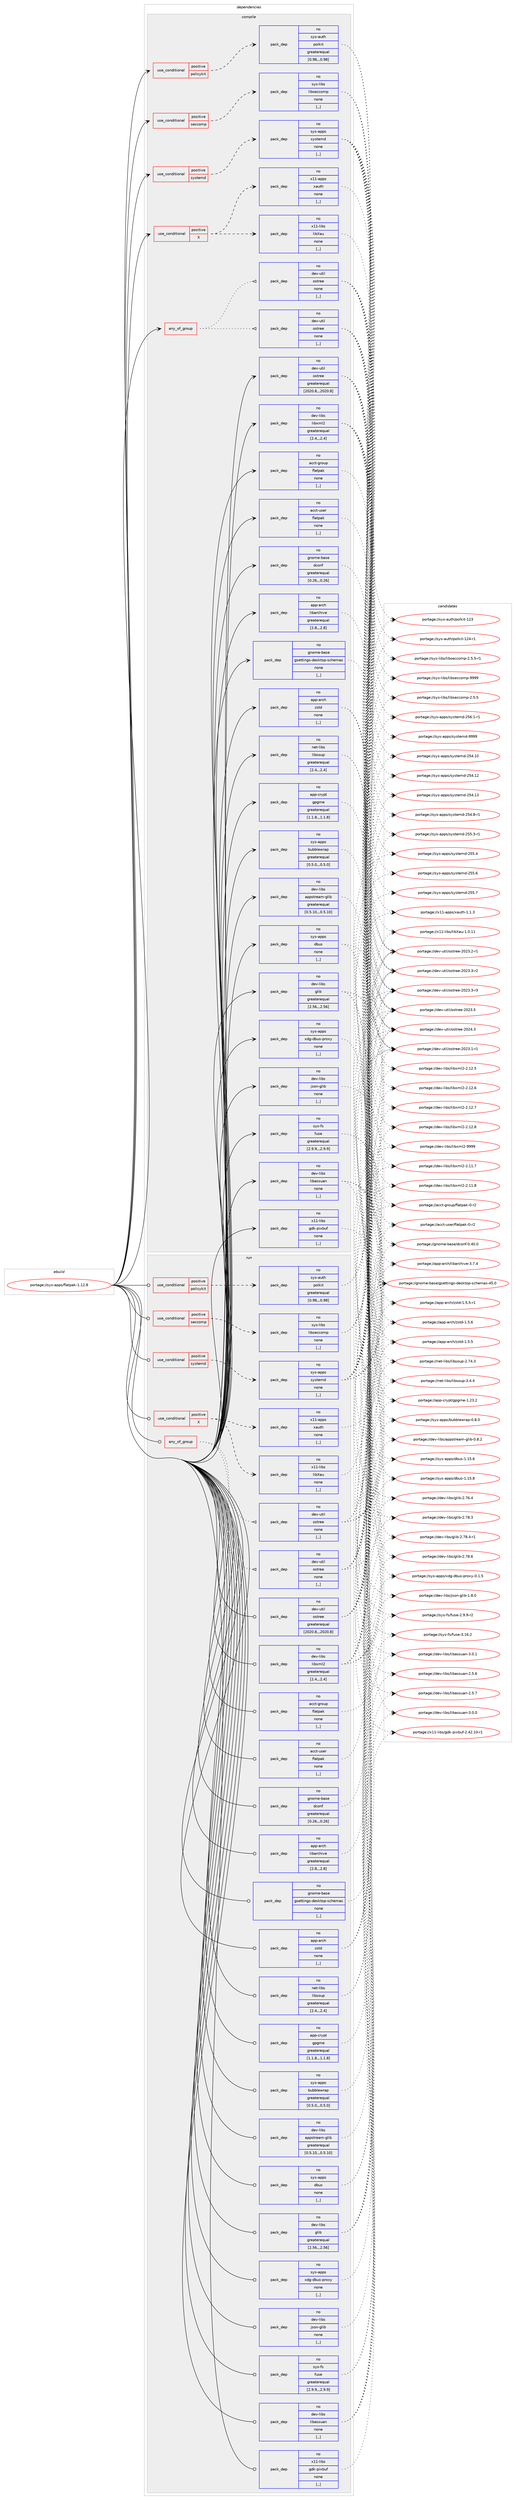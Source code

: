 digraph prolog {

# *************
# Graph options
# *************

newrank=true;
concentrate=true;
compound=true;
graph [rankdir=LR,fontname=Helvetica,fontsize=10,ranksep=1.5];#, ranksep=2.5, nodesep=0.2];
edge  [arrowhead=vee];
node  [fontname=Helvetica,fontsize=10];

# **********
# The ebuild
# **********

subgraph cluster_leftcol {
color=gray;
rank=same;
label=<<i>ebuild</i>>;
id [label="portage://sys-apps/flatpak-1.12.8", color=red, width=4, href="../sys-apps/flatpak-1.12.8.svg"];
}

# ****************
# The dependencies
# ****************

subgraph cluster_midcol {
color=gray;
label=<<i>dependencies</i>>;
subgraph cluster_compile {
fillcolor="#eeeeee";
style=filled;
label=<<i>compile</i>>;
subgraph any2659 {
dependency409845 [label=<<TABLE BORDER="0" CELLBORDER="1" CELLSPACING="0" CELLPADDING="4"><TR><TD CELLPADDING="10">any_of_group</TD></TR></TABLE>>, shape=none, color=red];subgraph pack298834 {
dependency409846 [label=<<TABLE BORDER="0" CELLBORDER="1" CELLSPACING="0" CELLPADDING="4" WIDTH="220"><TR><TD ROWSPAN="6" CELLPADDING="30">pack_dep</TD></TR><TR><TD WIDTH="110">no</TD></TR><TR><TD>dev-util</TD></TR><TR><TD>ostree</TD></TR><TR><TD>none</TD></TR><TR><TD>[,,]</TD></TR></TABLE>>, shape=none, color=blue];
}
dependency409845:e -> dependency409846:w [weight=20,style="dotted",arrowhead="oinv"];
subgraph pack298835 {
dependency409847 [label=<<TABLE BORDER="0" CELLBORDER="1" CELLSPACING="0" CELLPADDING="4" WIDTH="220"><TR><TD ROWSPAN="6" CELLPADDING="30">pack_dep</TD></TR><TR><TD WIDTH="110">no</TD></TR><TR><TD>dev-util</TD></TR><TR><TD>ostree</TD></TR><TR><TD>none</TD></TR><TR><TD>[,,]</TD></TR></TABLE>>, shape=none, color=blue];
}
dependency409845:e -> dependency409847:w [weight=20,style="dotted",arrowhead="oinv"];
}
id:e -> dependency409845:w [weight=20,style="solid",arrowhead="vee"];
subgraph cond108159 {
dependency409848 [label=<<TABLE BORDER="0" CELLBORDER="1" CELLSPACING="0" CELLPADDING="4"><TR><TD ROWSPAN="3" CELLPADDING="10">use_conditional</TD></TR><TR><TD>positive</TD></TR><TR><TD>X</TD></TR></TABLE>>, shape=none, color=red];
subgraph pack298836 {
dependency409849 [label=<<TABLE BORDER="0" CELLBORDER="1" CELLSPACING="0" CELLPADDING="4" WIDTH="220"><TR><TD ROWSPAN="6" CELLPADDING="30">pack_dep</TD></TR><TR><TD WIDTH="110">no</TD></TR><TR><TD>x11-apps</TD></TR><TR><TD>xauth</TD></TR><TR><TD>none</TD></TR><TR><TD>[,,]</TD></TR></TABLE>>, shape=none, color=blue];
}
dependency409848:e -> dependency409849:w [weight=20,style="dashed",arrowhead="vee"];
subgraph pack298837 {
dependency409850 [label=<<TABLE BORDER="0" CELLBORDER="1" CELLSPACING="0" CELLPADDING="4" WIDTH="220"><TR><TD ROWSPAN="6" CELLPADDING="30">pack_dep</TD></TR><TR><TD WIDTH="110">no</TD></TR><TR><TD>x11-libs</TD></TR><TR><TD>libXau</TD></TR><TR><TD>none</TD></TR><TR><TD>[,,]</TD></TR></TABLE>>, shape=none, color=blue];
}
dependency409848:e -> dependency409850:w [weight=20,style="dashed",arrowhead="vee"];
}
id:e -> dependency409848:w [weight=20,style="solid",arrowhead="vee"];
subgraph cond108160 {
dependency409851 [label=<<TABLE BORDER="0" CELLBORDER="1" CELLSPACING="0" CELLPADDING="4"><TR><TD ROWSPAN="3" CELLPADDING="10">use_conditional</TD></TR><TR><TD>positive</TD></TR><TR><TD>policykit</TD></TR></TABLE>>, shape=none, color=red];
subgraph pack298838 {
dependency409852 [label=<<TABLE BORDER="0" CELLBORDER="1" CELLSPACING="0" CELLPADDING="4" WIDTH="220"><TR><TD ROWSPAN="6" CELLPADDING="30">pack_dep</TD></TR><TR><TD WIDTH="110">no</TD></TR><TR><TD>sys-auth</TD></TR><TR><TD>polkit</TD></TR><TR><TD>greaterequal</TD></TR><TR><TD>[0.98,,,0.98]</TD></TR></TABLE>>, shape=none, color=blue];
}
dependency409851:e -> dependency409852:w [weight=20,style="dashed",arrowhead="vee"];
}
id:e -> dependency409851:w [weight=20,style="solid",arrowhead="vee"];
subgraph cond108161 {
dependency409853 [label=<<TABLE BORDER="0" CELLBORDER="1" CELLSPACING="0" CELLPADDING="4"><TR><TD ROWSPAN="3" CELLPADDING="10">use_conditional</TD></TR><TR><TD>positive</TD></TR><TR><TD>seccomp</TD></TR></TABLE>>, shape=none, color=red];
subgraph pack298839 {
dependency409854 [label=<<TABLE BORDER="0" CELLBORDER="1" CELLSPACING="0" CELLPADDING="4" WIDTH="220"><TR><TD ROWSPAN="6" CELLPADDING="30">pack_dep</TD></TR><TR><TD WIDTH="110">no</TD></TR><TR><TD>sys-libs</TD></TR><TR><TD>libseccomp</TD></TR><TR><TD>none</TD></TR><TR><TD>[,,]</TD></TR></TABLE>>, shape=none, color=blue];
}
dependency409853:e -> dependency409854:w [weight=20,style="dashed",arrowhead="vee"];
}
id:e -> dependency409853:w [weight=20,style="solid",arrowhead="vee"];
subgraph cond108162 {
dependency409855 [label=<<TABLE BORDER="0" CELLBORDER="1" CELLSPACING="0" CELLPADDING="4"><TR><TD ROWSPAN="3" CELLPADDING="10">use_conditional</TD></TR><TR><TD>positive</TD></TR><TR><TD>systemd</TD></TR></TABLE>>, shape=none, color=red];
subgraph pack298840 {
dependency409856 [label=<<TABLE BORDER="0" CELLBORDER="1" CELLSPACING="0" CELLPADDING="4" WIDTH="220"><TR><TD ROWSPAN="6" CELLPADDING="30">pack_dep</TD></TR><TR><TD WIDTH="110">no</TD></TR><TR><TD>sys-apps</TD></TR><TR><TD>systemd</TD></TR><TR><TD>none</TD></TR><TR><TD>[,,]</TD></TR></TABLE>>, shape=none, color=blue];
}
dependency409855:e -> dependency409856:w [weight=20,style="dashed",arrowhead="vee"];
}
id:e -> dependency409855:w [weight=20,style="solid",arrowhead="vee"];
subgraph pack298841 {
dependency409857 [label=<<TABLE BORDER="0" CELLBORDER="1" CELLSPACING="0" CELLPADDING="4" WIDTH="220"><TR><TD ROWSPAN="6" CELLPADDING="30">pack_dep</TD></TR><TR><TD WIDTH="110">no</TD></TR><TR><TD>acct-group</TD></TR><TR><TD>flatpak</TD></TR><TR><TD>none</TD></TR><TR><TD>[,,]</TD></TR></TABLE>>, shape=none, color=blue];
}
id:e -> dependency409857:w [weight=20,style="solid",arrowhead="vee"];
subgraph pack298842 {
dependency409858 [label=<<TABLE BORDER="0" CELLBORDER="1" CELLSPACING="0" CELLPADDING="4" WIDTH="220"><TR><TD ROWSPAN="6" CELLPADDING="30">pack_dep</TD></TR><TR><TD WIDTH="110">no</TD></TR><TR><TD>acct-user</TD></TR><TR><TD>flatpak</TD></TR><TR><TD>none</TD></TR><TR><TD>[,,]</TD></TR></TABLE>>, shape=none, color=blue];
}
id:e -> dependency409858:w [weight=20,style="solid",arrowhead="vee"];
subgraph pack298843 {
dependency409859 [label=<<TABLE BORDER="0" CELLBORDER="1" CELLSPACING="0" CELLPADDING="4" WIDTH="220"><TR><TD ROWSPAN="6" CELLPADDING="30">pack_dep</TD></TR><TR><TD WIDTH="110">no</TD></TR><TR><TD>app-arch</TD></TR><TR><TD>libarchive</TD></TR><TR><TD>greaterequal</TD></TR><TR><TD>[2.8,,,2.8]</TD></TR></TABLE>>, shape=none, color=blue];
}
id:e -> dependency409859:w [weight=20,style="solid",arrowhead="vee"];
subgraph pack298844 {
dependency409860 [label=<<TABLE BORDER="0" CELLBORDER="1" CELLSPACING="0" CELLPADDING="4" WIDTH="220"><TR><TD ROWSPAN="6" CELLPADDING="30">pack_dep</TD></TR><TR><TD WIDTH="110">no</TD></TR><TR><TD>app-arch</TD></TR><TR><TD>zstd</TD></TR><TR><TD>none</TD></TR><TR><TD>[,,]</TD></TR></TABLE>>, shape=none, color=blue];
}
id:e -> dependency409860:w [weight=20,style="solid",arrowhead="vee"];
subgraph pack298845 {
dependency409861 [label=<<TABLE BORDER="0" CELLBORDER="1" CELLSPACING="0" CELLPADDING="4" WIDTH="220"><TR><TD ROWSPAN="6" CELLPADDING="30">pack_dep</TD></TR><TR><TD WIDTH="110">no</TD></TR><TR><TD>app-crypt</TD></TR><TR><TD>gpgme</TD></TR><TR><TD>greaterequal</TD></TR><TR><TD>[1.1.8,,,1.1.8]</TD></TR></TABLE>>, shape=none, color=blue];
}
id:e -> dependency409861:w [weight=20,style="solid",arrowhead="vee"];
subgraph pack298846 {
dependency409862 [label=<<TABLE BORDER="0" CELLBORDER="1" CELLSPACING="0" CELLPADDING="4" WIDTH="220"><TR><TD ROWSPAN="6" CELLPADDING="30">pack_dep</TD></TR><TR><TD WIDTH="110">no</TD></TR><TR><TD>dev-libs</TD></TR><TR><TD>appstream-glib</TD></TR><TR><TD>greaterequal</TD></TR><TR><TD>[0.5.10,,,0.5.10]</TD></TR></TABLE>>, shape=none, color=blue];
}
id:e -> dependency409862:w [weight=20,style="solid",arrowhead="vee"];
subgraph pack298847 {
dependency409863 [label=<<TABLE BORDER="0" CELLBORDER="1" CELLSPACING="0" CELLPADDING="4" WIDTH="220"><TR><TD ROWSPAN="6" CELLPADDING="30">pack_dep</TD></TR><TR><TD WIDTH="110">no</TD></TR><TR><TD>dev-libs</TD></TR><TR><TD>glib</TD></TR><TR><TD>greaterequal</TD></TR><TR><TD>[2.56,,,2.56]</TD></TR></TABLE>>, shape=none, color=blue];
}
id:e -> dependency409863:w [weight=20,style="solid",arrowhead="vee"];
subgraph pack298848 {
dependency409864 [label=<<TABLE BORDER="0" CELLBORDER="1" CELLSPACING="0" CELLPADDING="4" WIDTH="220"><TR><TD ROWSPAN="6" CELLPADDING="30">pack_dep</TD></TR><TR><TD WIDTH="110">no</TD></TR><TR><TD>dev-libs</TD></TR><TR><TD>json-glib</TD></TR><TR><TD>none</TD></TR><TR><TD>[,,]</TD></TR></TABLE>>, shape=none, color=blue];
}
id:e -> dependency409864:w [weight=20,style="solid",arrowhead="vee"];
subgraph pack298849 {
dependency409865 [label=<<TABLE BORDER="0" CELLBORDER="1" CELLSPACING="0" CELLPADDING="4" WIDTH="220"><TR><TD ROWSPAN="6" CELLPADDING="30">pack_dep</TD></TR><TR><TD WIDTH="110">no</TD></TR><TR><TD>dev-libs</TD></TR><TR><TD>libassuan</TD></TR><TR><TD>none</TD></TR><TR><TD>[,,]</TD></TR></TABLE>>, shape=none, color=blue];
}
id:e -> dependency409865:w [weight=20,style="solid",arrowhead="vee"];
subgraph pack298850 {
dependency409866 [label=<<TABLE BORDER="0" CELLBORDER="1" CELLSPACING="0" CELLPADDING="4" WIDTH="220"><TR><TD ROWSPAN="6" CELLPADDING="30">pack_dep</TD></TR><TR><TD WIDTH="110">no</TD></TR><TR><TD>dev-libs</TD></TR><TR><TD>libxml2</TD></TR><TR><TD>greaterequal</TD></TR><TR><TD>[2.4,,,2.4]</TD></TR></TABLE>>, shape=none, color=blue];
}
id:e -> dependency409866:w [weight=20,style="solid",arrowhead="vee"];
subgraph pack298851 {
dependency409867 [label=<<TABLE BORDER="0" CELLBORDER="1" CELLSPACING="0" CELLPADDING="4" WIDTH="220"><TR><TD ROWSPAN="6" CELLPADDING="30">pack_dep</TD></TR><TR><TD WIDTH="110">no</TD></TR><TR><TD>dev-util</TD></TR><TR><TD>ostree</TD></TR><TR><TD>greaterequal</TD></TR><TR><TD>[2020.8,,,2020.8]</TD></TR></TABLE>>, shape=none, color=blue];
}
id:e -> dependency409867:w [weight=20,style="solid",arrowhead="vee"];
subgraph pack298852 {
dependency409868 [label=<<TABLE BORDER="0" CELLBORDER="1" CELLSPACING="0" CELLPADDING="4" WIDTH="220"><TR><TD ROWSPAN="6" CELLPADDING="30">pack_dep</TD></TR><TR><TD WIDTH="110">no</TD></TR><TR><TD>gnome-base</TD></TR><TR><TD>dconf</TD></TR><TR><TD>greaterequal</TD></TR><TR><TD>[0.26,,,0.26]</TD></TR></TABLE>>, shape=none, color=blue];
}
id:e -> dependency409868:w [weight=20,style="solid",arrowhead="vee"];
subgraph pack298853 {
dependency409869 [label=<<TABLE BORDER="0" CELLBORDER="1" CELLSPACING="0" CELLPADDING="4" WIDTH="220"><TR><TD ROWSPAN="6" CELLPADDING="30">pack_dep</TD></TR><TR><TD WIDTH="110">no</TD></TR><TR><TD>gnome-base</TD></TR><TR><TD>gsettings-desktop-schemas</TD></TR><TR><TD>none</TD></TR><TR><TD>[,,]</TD></TR></TABLE>>, shape=none, color=blue];
}
id:e -> dependency409869:w [weight=20,style="solid",arrowhead="vee"];
subgraph pack298854 {
dependency409870 [label=<<TABLE BORDER="0" CELLBORDER="1" CELLSPACING="0" CELLPADDING="4" WIDTH="220"><TR><TD ROWSPAN="6" CELLPADDING="30">pack_dep</TD></TR><TR><TD WIDTH="110">no</TD></TR><TR><TD>net-libs</TD></TR><TR><TD>libsoup</TD></TR><TR><TD>greaterequal</TD></TR><TR><TD>[2.4,,,2.4]</TD></TR></TABLE>>, shape=none, color=blue];
}
id:e -> dependency409870:w [weight=20,style="solid",arrowhead="vee"];
subgraph pack298855 {
dependency409871 [label=<<TABLE BORDER="0" CELLBORDER="1" CELLSPACING="0" CELLPADDING="4" WIDTH="220"><TR><TD ROWSPAN="6" CELLPADDING="30">pack_dep</TD></TR><TR><TD WIDTH="110">no</TD></TR><TR><TD>sys-apps</TD></TR><TR><TD>bubblewrap</TD></TR><TR><TD>greaterequal</TD></TR><TR><TD>[0.5.0,,,0.5.0]</TD></TR></TABLE>>, shape=none, color=blue];
}
id:e -> dependency409871:w [weight=20,style="solid",arrowhead="vee"];
subgraph pack298856 {
dependency409872 [label=<<TABLE BORDER="0" CELLBORDER="1" CELLSPACING="0" CELLPADDING="4" WIDTH="220"><TR><TD ROWSPAN="6" CELLPADDING="30">pack_dep</TD></TR><TR><TD WIDTH="110">no</TD></TR><TR><TD>sys-apps</TD></TR><TR><TD>dbus</TD></TR><TR><TD>none</TD></TR><TR><TD>[,,]</TD></TR></TABLE>>, shape=none, color=blue];
}
id:e -> dependency409872:w [weight=20,style="solid",arrowhead="vee"];
subgraph pack298857 {
dependency409873 [label=<<TABLE BORDER="0" CELLBORDER="1" CELLSPACING="0" CELLPADDING="4" WIDTH="220"><TR><TD ROWSPAN="6" CELLPADDING="30">pack_dep</TD></TR><TR><TD WIDTH="110">no</TD></TR><TR><TD>sys-apps</TD></TR><TR><TD>xdg-dbus-proxy</TD></TR><TR><TD>none</TD></TR><TR><TD>[,,]</TD></TR></TABLE>>, shape=none, color=blue];
}
id:e -> dependency409873:w [weight=20,style="solid",arrowhead="vee"];
subgraph pack298858 {
dependency409874 [label=<<TABLE BORDER="0" CELLBORDER="1" CELLSPACING="0" CELLPADDING="4" WIDTH="220"><TR><TD ROWSPAN="6" CELLPADDING="30">pack_dep</TD></TR><TR><TD WIDTH="110">no</TD></TR><TR><TD>sys-fs</TD></TR><TR><TD>fuse</TD></TR><TR><TD>greaterequal</TD></TR><TR><TD>[2.9.9,,,2.9.9]</TD></TR></TABLE>>, shape=none, color=blue];
}
id:e -> dependency409874:w [weight=20,style="solid",arrowhead="vee"];
subgraph pack298859 {
dependency409875 [label=<<TABLE BORDER="0" CELLBORDER="1" CELLSPACING="0" CELLPADDING="4" WIDTH="220"><TR><TD ROWSPAN="6" CELLPADDING="30">pack_dep</TD></TR><TR><TD WIDTH="110">no</TD></TR><TR><TD>x11-libs</TD></TR><TR><TD>gdk-pixbuf</TD></TR><TR><TD>none</TD></TR><TR><TD>[,,]</TD></TR></TABLE>>, shape=none, color=blue];
}
id:e -> dependency409875:w [weight=20,style="solid",arrowhead="vee"];
}
subgraph cluster_compileandrun {
fillcolor="#eeeeee";
style=filled;
label=<<i>compile and run</i>>;
}
subgraph cluster_run {
fillcolor="#eeeeee";
style=filled;
label=<<i>run</i>>;
subgraph any2660 {
dependency409876 [label=<<TABLE BORDER="0" CELLBORDER="1" CELLSPACING="0" CELLPADDING="4"><TR><TD CELLPADDING="10">any_of_group</TD></TR></TABLE>>, shape=none, color=red];subgraph pack298860 {
dependency409877 [label=<<TABLE BORDER="0" CELLBORDER="1" CELLSPACING="0" CELLPADDING="4" WIDTH="220"><TR><TD ROWSPAN="6" CELLPADDING="30">pack_dep</TD></TR><TR><TD WIDTH="110">no</TD></TR><TR><TD>dev-util</TD></TR><TR><TD>ostree</TD></TR><TR><TD>none</TD></TR><TR><TD>[,,]</TD></TR></TABLE>>, shape=none, color=blue];
}
dependency409876:e -> dependency409877:w [weight=20,style="dotted",arrowhead="oinv"];
subgraph pack298861 {
dependency409878 [label=<<TABLE BORDER="0" CELLBORDER="1" CELLSPACING="0" CELLPADDING="4" WIDTH="220"><TR><TD ROWSPAN="6" CELLPADDING="30">pack_dep</TD></TR><TR><TD WIDTH="110">no</TD></TR><TR><TD>dev-util</TD></TR><TR><TD>ostree</TD></TR><TR><TD>none</TD></TR><TR><TD>[,,]</TD></TR></TABLE>>, shape=none, color=blue];
}
dependency409876:e -> dependency409878:w [weight=20,style="dotted",arrowhead="oinv"];
}
id:e -> dependency409876:w [weight=20,style="solid",arrowhead="odot"];
subgraph cond108163 {
dependency409879 [label=<<TABLE BORDER="0" CELLBORDER="1" CELLSPACING="0" CELLPADDING="4"><TR><TD ROWSPAN="3" CELLPADDING="10">use_conditional</TD></TR><TR><TD>positive</TD></TR><TR><TD>X</TD></TR></TABLE>>, shape=none, color=red];
subgraph pack298862 {
dependency409880 [label=<<TABLE BORDER="0" CELLBORDER="1" CELLSPACING="0" CELLPADDING="4" WIDTH="220"><TR><TD ROWSPAN="6" CELLPADDING="30">pack_dep</TD></TR><TR><TD WIDTH="110">no</TD></TR><TR><TD>x11-apps</TD></TR><TR><TD>xauth</TD></TR><TR><TD>none</TD></TR><TR><TD>[,,]</TD></TR></TABLE>>, shape=none, color=blue];
}
dependency409879:e -> dependency409880:w [weight=20,style="dashed",arrowhead="vee"];
subgraph pack298863 {
dependency409881 [label=<<TABLE BORDER="0" CELLBORDER="1" CELLSPACING="0" CELLPADDING="4" WIDTH="220"><TR><TD ROWSPAN="6" CELLPADDING="30">pack_dep</TD></TR><TR><TD WIDTH="110">no</TD></TR><TR><TD>x11-libs</TD></TR><TR><TD>libXau</TD></TR><TR><TD>none</TD></TR><TR><TD>[,,]</TD></TR></TABLE>>, shape=none, color=blue];
}
dependency409879:e -> dependency409881:w [weight=20,style="dashed",arrowhead="vee"];
}
id:e -> dependency409879:w [weight=20,style="solid",arrowhead="odot"];
subgraph cond108164 {
dependency409882 [label=<<TABLE BORDER="0" CELLBORDER="1" CELLSPACING="0" CELLPADDING="4"><TR><TD ROWSPAN="3" CELLPADDING="10">use_conditional</TD></TR><TR><TD>positive</TD></TR><TR><TD>policykit</TD></TR></TABLE>>, shape=none, color=red];
subgraph pack298864 {
dependency409883 [label=<<TABLE BORDER="0" CELLBORDER="1" CELLSPACING="0" CELLPADDING="4" WIDTH="220"><TR><TD ROWSPAN="6" CELLPADDING="30">pack_dep</TD></TR><TR><TD WIDTH="110">no</TD></TR><TR><TD>sys-auth</TD></TR><TR><TD>polkit</TD></TR><TR><TD>greaterequal</TD></TR><TR><TD>[0.98,,,0.98]</TD></TR></TABLE>>, shape=none, color=blue];
}
dependency409882:e -> dependency409883:w [weight=20,style="dashed",arrowhead="vee"];
}
id:e -> dependency409882:w [weight=20,style="solid",arrowhead="odot"];
subgraph cond108165 {
dependency409884 [label=<<TABLE BORDER="0" CELLBORDER="1" CELLSPACING="0" CELLPADDING="4"><TR><TD ROWSPAN="3" CELLPADDING="10">use_conditional</TD></TR><TR><TD>positive</TD></TR><TR><TD>seccomp</TD></TR></TABLE>>, shape=none, color=red];
subgraph pack298865 {
dependency409885 [label=<<TABLE BORDER="0" CELLBORDER="1" CELLSPACING="0" CELLPADDING="4" WIDTH="220"><TR><TD ROWSPAN="6" CELLPADDING="30">pack_dep</TD></TR><TR><TD WIDTH="110">no</TD></TR><TR><TD>sys-libs</TD></TR><TR><TD>libseccomp</TD></TR><TR><TD>none</TD></TR><TR><TD>[,,]</TD></TR></TABLE>>, shape=none, color=blue];
}
dependency409884:e -> dependency409885:w [weight=20,style="dashed",arrowhead="vee"];
}
id:e -> dependency409884:w [weight=20,style="solid",arrowhead="odot"];
subgraph cond108166 {
dependency409886 [label=<<TABLE BORDER="0" CELLBORDER="1" CELLSPACING="0" CELLPADDING="4"><TR><TD ROWSPAN="3" CELLPADDING="10">use_conditional</TD></TR><TR><TD>positive</TD></TR><TR><TD>systemd</TD></TR></TABLE>>, shape=none, color=red];
subgraph pack298866 {
dependency409887 [label=<<TABLE BORDER="0" CELLBORDER="1" CELLSPACING="0" CELLPADDING="4" WIDTH="220"><TR><TD ROWSPAN="6" CELLPADDING="30">pack_dep</TD></TR><TR><TD WIDTH="110">no</TD></TR><TR><TD>sys-apps</TD></TR><TR><TD>systemd</TD></TR><TR><TD>none</TD></TR><TR><TD>[,,]</TD></TR></TABLE>>, shape=none, color=blue];
}
dependency409886:e -> dependency409887:w [weight=20,style="dashed",arrowhead="vee"];
}
id:e -> dependency409886:w [weight=20,style="solid",arrowhead="odot"];
subgraph pack298867 {
dependency409888 [label=<<TABLE BORDER="0" CELLBORDER="1" CELLSPACING="0" CELLPADDING="4" WIDTH="220"><TR><TD ROWSPAN="6" CELLPADDING="30">pack_dep</TD></TR><TR><TD WIDTH="110">no</TD></TR><TR><TD>acct-group</TD></TR><TR><TD>flatpak</TD></TR><TR><TD>none</TD></TR><TR><TD>[,,]</TD></TR></TABLE>>, shape=none, color=blue];
}
id:e -> dependency409888:w [weight=20,style="solid",arrowhead="odot"];
subgraph pack298868 {
dependency409889 [label=<<TABLE BORDER="0" CELLBORDER="1" CELLSPACING="0" CELLPADDING="4" WIDTH="220"><TR><TD ROWSPAN="6" CELLPADDING="30">pack_dep</TD></TR><TR><TD WIDTH="110">no</TD></TR><TR><TD>acct-user</TD></TR><TR><TD>flatpak</TD></TR><TR><TD>none</TD></TR><TR><TD>[,,]</TD></TR></TABLE>>, shape=none, color=blue];
}
id:e -> dependency409889:w [weight=20,style="solid",arrowhead="odot"];
subgraph pack298869 {
dependency409890 [label=<<TABLE BORDER="0" CELLBORDER="1" CELLSPACING="0" CELLPADDING="4" WIDTH="220"><TR><TD ROWSPAN="6" CELLPADDING="30">pack_dep</TD></TR><TR><TD WIDTH="110">no</TD></TR><TR><TD>app-arch</TD></TR><TR><TD>libarchive</TD></TR><TR><TD>greaterequal</TD></TR><TR><TD>[2.8,,,2.8]</TD></TR></TABLE>>, shape=none, color=blue];
}
id:e -> dependency409890:w [weight=20,style="solid",arrowhead="odot"];
subgraph pack298870 {
dependency409891 [label=<<TABLE BORDER="0" CELLBORDER="1" CELLSPACING="0" CELLPADDING="4" WIDTH="220"><TR><TD ROWSPAN="6" CELLPADDING="30">pack_dep</TD></TR><TR><TD WIDTH="110">no</TD></TR><TR><TD>app-arch</TD></TR><TR><TD>zstd</TD></TR><TR><TD>none</TD></TR><TR><TD>[,,]</TD></TR></TABLE>>, shape=none, color=blue];
}
id:e -> dependency409891:w [weight=20,style="solid",arrowhead="odot"];
subgraph pack298871 {
dependency409892 [label=<<TABLE BORDER="0" CELLBORDER="1" CELLSPACING="0" CELLPADDING="4" WIDTH="220"><TR><TD ROWSPAN="6" CELLPADDING="30">pack_dep</TD></TR><TR><TD WIDTH="110">no</TD></TR><TR><TD>app-crypt</TD></TR><TR><TD>gpgme</TD></TR><TR><TD>greaterequal</TD></TR><TR><TD>[1.1.8,,,1.1.8]</TD></TR></TABLE>>, shape=none, color=blue];
}
id:e -> dependency409892:w [weight=20,style="solid",arrowhead="odot"];
subgraph pack298872 {
dependency409893 [label=<<TABLE BORDER="0" CELLBORDER="1" CELLSPACING="0" CELLPADDING="4" WIDTH="220"><TR><TD ROWSPAN="6" CELLPADDING="30">pack_dep</TD></TR><TR><TD WIDTH="110">no</TD></TR><TR><TD>dev-libs</TD></TR><TR><TD>appstream-glib</TD></TR><TR><TD>greaterequal</TD></TR><TR><TD>[0.5.10,,,0.5.10]</TD></TR></TABLE>>, shape=none, color=blue];
}
id:e -> dependency409893:w [weight=20,style="solid",arrowhead="odot"];
subgraph pack298873 {
dependency409894 [label=<<TABLE BORDER="0" CELLBORDER="1" CELLSPACING="0" CELLPADDING="4" WIDTH="220"><TR><TD ROWSPAN="6" CELLPADDING="30">pack_dep</TD></TR><TR><TD WIDTH="110">no</TD></TR><TR><TD>dev-libs</TD></TR><TR><TD>glib</TD></TR><TR><TD>greaterequal</TD></TR><TR><TD>[2.56,,,2.56]</TD></TR></TABLE>>, shape=none, color=blue];
}
id:e -> dependency409894:w [weight=20,style="solid",arrowhead="odot"];
subgraph pack298874 {
dependency409895 [label=<<TABLE BORDER="0" CELLBORDER="1" CELLSPACING="0" CELLPADDING="4" WIDTH="220"><TR><TD ROWSPAN="6" CELLPADDING="30">pack_dep</TD></TR><TR><TD WIDTH="110">no</TD></TR><TR><TD>dev-libs</TD></TR><TR><TD>json-glib</TD></TR><TR><TD>none</TD></TR><TR><TD>[,,]</TD></TR></TABLE>>, shape=none, color=blue];
}
id:e -> dependency409895:w [weight=20,style="solid",arrowhead="odot"];
subgraph pack298875 {
dependency409896 [label=<<TABLE BORDER="0" CELLBORDER="1" CELLSPACING="0" CELLPADDING="4" WIDTH="220"><TR><TD ROWSPAN="6" CELLPADDING="30">pack_dep</TD></TR><TR><TD WIDTH="110">no</TD></TR><TR><TD>dev-libs</TD></TR><TR><TD>libassuan</TD></TR><TR><TD>none</TD></TR><TR><TD>[,,]</TD></TR></TABLE>>, shape=none, color=blue];
}
id:e -> dependency409896:w [weight=20,style="solid",arrowhead="odot"];
subgraph pack298876 {
dependency409897 [label=<<TABLE BORDER="0" CELLBORDER="1" CELLSPACING="0" CELLPADDING="4" WIDTH="220"><TR><TD ROWSPAN="6" CELLPADDING="30">pack_dep</TD></TR><TR><TD WIDTH="110">no</TD></TR><TR><TD>dev-libs</TD></TR><TR><TD>libxml2</TD></TR><TR><TD>greaterequal</TD></TR><TR><TD>[2.4,,,2.4]</TD></TR></TABLE>>, shape=none, color=blue];
}
id:e -> dependency409897:w [weight=20,style="solid",arrowhead="odot"];
subgraph pack298877 {
dependency409898 [label=<<TABLE BORDER="0" CELLBORDER="1" CELLSPACING="0" CELLPADDING="4" WIDTH="220"><TR><TD ROWSPAN="6" CELLPADDING="30">pack_dep</TD></TR><TR><TD WIDTH="110">no</TD></TR><TR><TD>dev-util</TD></TR><TR><TD>ostree</TD></TR><TR><TD>greaterequal</TD></TR><TR><TD>[2020.8,,,2020.8]</TD></TR></TABLE>>, shape=none, color=blue];
}
id:e -> dependency409898:w [weight=20,style="solid",arrowhead="odot"];
subgraph pack298878 {
dependency409899 [label=<<TABLE BORDER="0" CELLBORDER="1" CELLSPACING="0" CELLPADDING="4" WIDTH="220"><TR><TD ROWSPAN="6" CELLPADDING="30">pack_dep</TD></TR><TR><TD WIDTH="110">no</TD></TR><TR><TD>gnome-base</TD></TR><TR><TD>dconf</TD></TR><TR><TD>greaterequal</TD></TR><TR><TD>[0.26,,,0.26]</TD></TR></TABLE>>, shape=none, color=blue];
}
id:e -> dependency409899:w [weight=20,style="solid",arrowhead="odot"];
subgraph pack298879 {
dependency409900 [label=<<TABLE BORDER="0" CELLBORDER="1" CELLSPACING="0" CELLPADDING="4" WIDTH="220"><TR><TD ROWSPAN="6" CELLPADDING="30">pack_dep</TD></TR><TR><TD WIDTH="110">no</TD></TR><TR><TD>gnome-base</TD></TR><TR><TD>gsettings-desktop-schemas</TD></TR><TR><TD>none</TD></TR><TR><TD>[,,]</TD></TR></TABLE>>, shape=none, color=blue];
}
id:e -> dependency409900:w [weight=20,style="solid",arrowhead="odot"];
subgraph pack298880 {
dependency409901 [label=<<TABLE BORDER="0" CELLBORDER="1" CELLSPACING="0" CELLPADDING="4" WIDTH="220"><TR><TD ROWSPAN="6" CELLPADDING="30">pack_dep</TD></TR><TR><TD WIDTH="110">no</TD></TR><TR><TD>net-libs</TD></TR><TR><TD>libsoup</TD></TR><TR><TD>greaterequal</TD></TR><TR><TD>[2.4,,,2.4]</TD></TR></TABLE>>, shape=none, color=blue];
}
id:e -> dependency409901:w [weight=20,style="solid",arrowhead="odot"];
subgraph pack298881 {
dependency409902 [label=<<TABLE BORDER="0" CELLBORDER="1" CELLSPACING="0" CELLPADDING="4" WIDTH="220"><TR><TD ROWSPAN="6" CELLPADDING="30">pack_dep</TD></TR><TR><TD WIDTH="110">no</TD></TR><TR><TD>sys-apps</TD></TR><TR><TD>bubblewrap</TD></TR><TR><TD>greaterequal</TD></TR><TR><TD>[0.5.0,,,0.5.0]</TD></TR></TABLE>>, shape=none, color=blue];
}
id:e -> dependency409902:w [weight=20,style="solid",arrowhead="odot"];
subgraph pack298882 {
dependency409903 [label=<<TABLE BORDER="0" CELLBORDER="1" CELLSPACING="0" CELLPADDING="4" WIDTH="220"><TR><TD ROWSPAN="6" CELLPADDING="30">pack_dep</TD></TR><TR><TD WIDTH="110">no</TD></TR><TR><TD>sys-apps</TD></TR><TR><TD>dbus</TD></TR><TR><TD>none</TD></TR><TR><TD>[,,]</TD></TR></TABLE>>, shape=none, color=blue];
}
id:e -> dependency409903:w [weight=20,style="solid",arrowhead="odot"];
subgraph pack298883 {
dependency409904 [label=<<TABLE BORDER="0" CELLBORDER="1" CELLSPACING="0" CELLPADDING="4" WIDTH="220"><TR><TD ROWSPAN="6" CELLPADDING="30">pack_dep</TD></TR><TR><TD WIDTH="110">no</TD></TR><TR><TD>sys-apps</TD></TR><TR><TD>xdg-dbus-proxy</TD></TR><TR><TD>none</TD></TR><TR><TD>[,,]</TD></TR></TABLE>>, shape=none, color=blue];
}
id:e -> dependency409904:w [weight=20,style="solid",arrowhead="odot"];
subgraph pack298884 {
dependency409905 [label=<<TABLE BORDER="0" CELLBORDER="1" CELLSPACING="0" CELLPADDING="4" WIDTH="220"><TR><TD ROWSPAN="6" CELLPADDING="30">pack_dep</TD></TR><TR><TD WIDTH="110">no</TD></TR><TR><TD>sys-fs</TD></TR><TR><TD>fuse</TD></TR><TR><TD>greaterequal</TD></TR><TR><TD>[2.9.9,,,2.9.9]</TD></TR></TABLE>>, shape=none, color=blue];
}
id:e -> dependency409905:w [weight=20,style="solid",arrowhead="odot"];
subgraph pack298885 {
dependency409906 [label=<<TABLE BORDER="0" CELLBORDER="1" CELLSPACING="0" CELLPADDING="4" WIDTH="220"><TR><TD ROWSPAN="6" CELLPADDING="30">pack_dep</TD></TR><TR><TD WIDTH="110">no</TD></TR><TR><TD>x11-libs</TD></TR><TR><TD>gdk-pixbuf</TD></TR><TR><TD>none</TD></TR><TR><TD>[,,]</TD></TR></TABLE>>, shape=none, color=blue];
}
id:e -> dependency409906:w [weight=20,style="solid",arrowhead="odot"];
}
}

# **************
# The candidates
# **************

subgraph cluster_choices {
rank=same;
color=gray;
label=<<i>candidates</i>>;

subgraph choice298834 {
color=black;
nodesep=1;
choice1001011184511711610510847111115116114101101455048505146494511449 [label="portage://dev-util/ostree-2023.1-r1", color=red, width=4,href="../dev-util/ostree-2023.1-r1.svg"];
choice1001011184511711610510847111115116114101101455048505146504511449 [label="portage://dev-util/ostree-2023.2-r1", color=red, width=4,href="../dev-util/ostree-2023.2-r1.svg"];
choice1001011184511711610510847111115116114101101455048505146514511450 [label="portage://dev-util/ostree-2023.3-r2", color=red, width=4,href="../dev-util/ostree-2023.3-r2.svg"];
choice1001011184511711610510847111115116114101101455048505146514511451 [label="portage://dev-util/ostree-2023.3-r3", color=red, width=4,href="../dev-util/ostree-2023.3-r3.svg"];
choice100101118451171161051084711111511611410110145504850514653 [label="portage://dev-util/ostree-2023.5", color=red, width=4,href="../dev-util/ostree-2023.5.svg"];
choice100101118451171161051084711111511611410110145504850524651 [label="portage://dev-util/ostree-2024.3", color=red, width=4,href="../dev-util/ostree-2024.3.svg"];
dependency409846:e -> choice1001011184511711610510847111115116114101101455048505146494511449:w [style=dotted,weight="100"];
dependency409846:e -> choice1001011184511711610510847111115116114101101455048505146504511449:w [style=dotted,weight="100"];
dependency409846:e -> choice1001011184511711610510847111115116114101101455048505146514511450:w [style=dotted,weight="100"];
dependency409846:e -> choice1001011184511711610510847111115116114101101455048505146514511451:w [style=dotted,weight="100"];
dependency409846:e -> choice100101118451171161051084711111511611410110145504850514653:w [style=dotted,weight="100"];
dependency409846:e -> choice100101118451171161051084711111511611410110145504850524651:w [style=dotted,weight="100"];
}
subgraph choice298835 {
color=black;
nodesep=1;
choice1001011184511711610510847111115116114101101455048505146494511449 [label="portage://dev-util/ostree-2023.1-r1", color=red, width=4,href="../dev-util/ostree-2023.1-r1.svg"];
choice1001011184511711610510847111115116114101101455048505146504511449 [label="portage://dev-util/ostree-2023.2-r1", color=red, width=4,href="../dev-util/ostree-2023.2-r1.svg"];
choice1001011184511711610510847111115116114101101455048505146514511450 [label="portage://dev-util/ostree-2023.3-r2", color=red, width=4,href="../dev-util/ostree-2023.3-r2.svg"];
choice1001011184511711610510847111115116114101101455048505146514511451 [label="portage://dev-util/ostree-2023.3-r3", color=red, width=4,href="../dev-util/ostree-2023.3-r3.svg"];
choice100101118451171161051084711111511611410110145504850514653 [label="portage://dev-util/ostree-2023.5", color=red, width=4,href="../dev-util/ostree-2023.5.svg"];
choice100101118451171161051084711111511611410110145504850524651 [label="portage://dev-util/ostree-2024.3", color=red, width=4,href="../dev-util/ostree-2024.3.svg"];
dependency409847:e -> choice1001011184511711610510847111115116114101101455048505146494511449:w [style=dotted,weight="100"];
dependency409847:e -> choice1001011184511711610510847111115116114101101455048505146504511449:w [style=dotted,weight="100"];
dependency409847:e -> choice1001011184511711610510847111115116114101101455048505146514511450:w [style=dotted,weight="100"];
dependency409847:e -> choice1001011184511711610510847111115116114101101455048505146514511451:w [style=dotted,weight="100"];
dependency409847:e -> choice100101118451171161051084711111511611410110145504850514653:w [style=dotted,weight="100"];
dependency409847:e -> choice100101118451171161051084711111511611410110145504850524651:w [style=dotted,weight="100"];
}
subgraph choice298836 {
color=black;
nodesep=1;
choice120494945971121121154712097117116104454946494651 [label="portage://x11-apps/xauth-1.1.3", color=red, width=4,href="../x11-apps/xauth-1.1.3.svg"];
dependency409849:e -> choice120494945971121121154712097117116104454946494651:w [style=dotted,weight="100"];
}
subgraph choice298837 {
color=black;
nodesep=1;
choice120494945108105981154710810598889711745494648464949 [label="portage://x11-libs/libXau-1.0.11", color=red, width=4,href="../x11-libs/libXau-1.0.11.svg"];
dependency409850:e -> choice120494945108105981154710810598889711745494648464949:w [style=dotted,weight="100"];
}
subgraph choice298838 {
color=black;
nodesep=1;
choice11512111545971171161044711211110810710511645495051 [label="portage://sys-auth/polkit-123", color=red, width=4,href="../sys-auth/polkit-123.svg"];
choice115121115459711711610447112111108107105116454950524511449 [label="portage://sys-auth/polkit-124-r1", color=red, width=4,href="../sys-auth/polkit-124-r1.svg"];
dependency409852:e -> choice11512111545971171161044711211110810710511645495051:w [style=dotted,weight="100"];
dependency409852:e -> choice115121115459711711610447112111108107105116454950524511449:w [style=dotted,weight="100"];
}
subgraph choice298839 {
color=black;
nodesep=1;
choice115121115451081059811547108105981151019999111109112455046534653 [label="portage://sys-libs/libseccomp-2.5.5", color=red, width=4,href="../sys-libs/libseccomp-2.5.5.svg"];
choice1151211154510810598115471081059811510199991111091124550465346534511449 [label="portage://sys-libs/libseccomp-2.5.5-r1", color=red, width=4,href="../sys-libs/libseccomp-2.5.5-r1.svg"];
choice1151211154510810598115471081059811510199991111091124557575757 [label="portage://sys-libs/libseccomp-9999", color=red, width=4,href="../sys-libs/libseccomp-9999.svg"];
dependency409854:e -> choice115121115451081059811547108105981151019999111109112455046534653:w [style=dotted,weight="100"];
dependency409854:e -> choice1151211154510810598115471081059811510199991111091124550465346534511449:w [style=dotted,weight="100"];
dependency409854:e -> choice1151211154510810598115471081059811510199991111091124557575757:w [style=dotted,weight="100"];
}
subgraph choice298840 {
color=black;
nodesep=1;
choice11512111545971121121154711512111511610110910045505352464948 [label="portage://sys-apps/systemd-254.10", color=red, width=4,href="../sys-apps/systemd-254.10.svg"];
choice11512111545971121121154711512111511610110910045505352464950 [label="portage://sys-apps/systemd-254.12", color=red, width=4,href="../sys-apps/systemd-254.12.svg"];
choice11512111545971121121154711512111511610110910045505352464951 [label="portage://sys-apps/systemd-254.13", color=red, width=4,href="../sys-apps/systemd-254.13.svg"];
choice1151211154597112112115471151211151161011091004550535246564511449 [label="portage://sys-apps/systemd-254.8-r1", color=red, width=4,href="../sys-apps/systemd-254.8-r1.svg"];
choice1151211154597112112115471151211151161011091004550535346514511449 [label="portage://sys-apps/systemd-255.3-r1", color=red, width=4,href="../sys-apps/systemd-255.3-r1.svg"];
choice115121115459711211211547115121115116101109100455053534652 [label="portage://sys-apps/systemd-255.4", color=red, width=4,href="../sys-apps/systemd-255.4.svg"];
choice115121115459711211211547115121115116101109100455053534654 [label="portage://sys-apps/systemd-255.6", color=red, width=4,href="../sys-apps/systemd-255.6.svg"];
choice115121115459711211211547115121115116101109100455053534655 [label="portage://sys-apps/systemd-255.7", color=red, width=4,href="../sys-apps/systemd-255.7.svg"];
choice1151211154597112112115471151211151161011091004550535446494511449 [label="portage://sys-apps/systemd-256.1-r1", color=red, width=4,href="../sys-apps/systemd-256.1-r1.svg"];
choice1151211154597112112115471151211151161011091004557575757 [label="portage://sys-apps/systemd-9999", color=red, width=4,href="../sys-apps/systemd-9999.svg"];
dependency409856:e -> choice11512111545971121121154711512111511610110910045505352464948:w [style=dotted,weight="100"];
dependency409856:e -> choice11512111545971121121154711512111511610110910045505352464950:w [style=dotted,weight="100"];
dependency409856:e -> choice11512111545971121121154711512111511610110910045505352464951:w [style=dotted,weight="100"];
dependency409856:e -> choice1151211154597112112115471151211151161011091004550535246564511449:w [style=dotted,weight="100"];
dependency409856:e -> choice1151211154597112112115471151211151161011091004550535346514511449:w [style=dotted,weight="100"];
dependency409856:e -> choice115121115459711211211547115121115116101109100455053534652:w [style=dotted,weight="100"];
dependency409856:e -> choice115121115459711211211547115121115116101109100455053534654:w [style=dotted,weight="100"];
dependency409856:e -> choice115121115459711211211547115121115116101109100455053534655:w [style=dotted,weight="100"];
dependency409856:e -> choice1151211154597112112115471151211151161011091004550535446494511449:w [style=dotted,weight="100"];
dependency409856:e -> choice1151211154597112112115471151211151161011091004557575757:w [style=dotted,weight="100"];
}
subgraph choice298841 {
color=black;
nodesep=1;
choice9799991164510311411111711247102108971161129710745484511450 [label="portage://acct-group/flatpak-0-r2", color=red, width=4,href="../acct-group/flatpak-0-r2.svg"];
dependency409857:e -> choice9799991164510311411111711247102108971161129710745484511450:w [style=dotted,weight="100"];
}
subgraph choice298842 {
color=black;
nodesep=1;
choice9799991164511711510111447102108971161129710745484511450 [label="portage://acct-user/flatpak-0-r2", color=red, width=4,href="../acct-user/flatpak-0-r2.svg"];
dependency409858:e -> choice9799991164511711510111447102108971161129710745484511450:w [style=dotted,weight="100"];
}
subgraph choice298843 {
color=black;
nodesep=1;
choice9711211245971149910447108105989711499104105118101455146554652 [label="portage://app-arch/libarchive-3.7.4", color=red, width=4,href="../app-arch/libarchive-3.7.4.svg"];
dependency409859:e -> choice9711211245971149910447108105989711499104105118101455146554652:w [style=dotted,weight="100"];
}
subgraph choice298844 {
color=black;
nodesep=1;
choice9711211245971149910447122115116100454946534653 [label="portage://app-arch/zstd-1.5.5", color=red, width=4,href="../app-arch/zstd-1.5.5.svg"];
choice97112112459711499104471221151161004549465346534511449 [label="portage://app-arch/zstd-1.5.5-r1", color=red, width=4,href="../app-arch/zstd-1.5.5-r1.svg"];
choice9711211245971149910447122115116100454946534654 [label="portage://app-arch/zstd-1.5.6", color=red, width=4,href="../app-arch/zstd-1.5.6.svg"];
dependency409860:e -> choice9711211245971149910447122115116100454946534653:w [style=dotted,weight="100"];
dependency409860:e -> choice97112112459711499104471221151161004549465346534511449:w [style=dotted,weight="100"];
dependency409860:e -> choice9711211245971149910447122115116100454946534654:w [style=dotted,weight="100"];
}
subgraph choice298845 {
color=black;
nodesep=1;
choice9711211245991141211121164710311210310910145494650514650 [label="portage://app-crypt/gpgme-1.23.2", color=red, width=4,href="../app-crypt/gpgme-1.23.2.svg"];
dependency409861:e -> choice9711211245991141211121164710311210310910145494650514650:w [style=dotted,weight="100"];
}
subgraph choice298846 {
color=black;
nodesep=1;
choice10010111845108105981154797112112115116114101971094510310810598454846564650 [label="portage://dev-libs/appstream-glib-0.8.2", color=red, width=4,href="../dev-libs/appstream-glib-0.8.2.svg"];
dependency409862:e -> choice10010111845108105981154797112112115116114101971094510310810598454846564650:w [style=dotted,weight="100"];
}
subgraph choice298847 {
color=black;
nodesep=1;
choice1001011184510810598115471031081059845504655544652 [label="portage://dev-libs/glib-2.76.4", color=red, width=4,href="../dev-libs/glib-2.76.4.svg"];
choice1001011184510810598115471031081059845504655564651 [label="portage://dev-libs/glib-2.78.3", color=red, width=4,href="../dev-libs/glib-2.78.3.svg"];
choice10010111845108105981154710310810598455046555646524511449 [label="portage://dev-libs/glib-2.78.4-r1", color=red, width=4,href="../dev-libs/glib-2.78.4-r1.svg"];
choice1001011184510810598115471031081059845504655564654 [label="portage://dev-libs/glib-2.78.6", color=red, width=4,href="../dev-libs/glib-2.78.6.svg"];
dependency409863:e -> choice1001011184510810598115471031081059845504655544652:w [style=dotted,weight="100"];
dependency409863:e -> choice1001011184510810598115471031081059845504655564651:w [style=dotted,weight="100"];
dependency409863:e -> choice10010111845108105981154710310810598455046555646524511449:w [style=dotted,weight="100"];
dependency409863:e -> choice1001011184510810598115471031081059845504655564654:w [style=dotted,weight="100"];
}
subgraph choice298848 {
color=black;
nodesep=1;
choice1001011184510810598115471061151111104510310810598454946564648 [label="portage://dev-libs/json-glib-1.8.0", color=red, width=4,href="../dev-libs/json-glib-1.8.0.svg"];
dependency409864:e -> choice1001011184510810598115471061151111104510310810598454946564648:w [style=dotted,weight="100"];
}
subgraph choice298849 {
color=black;
nodesep=1;
choice100101118451081059811547108105989711511511797110455046534654 [label="portage://dev-libs/libassuan-2.5.6", color=red, width=4,href="../dev-libs/libassuan-2.5.6.svg"];
choice100101118451081059811547108105989711511511797110455046534655 [label="portage://dev-libs/libassuan-2.5.7", color=red, width=4,href="../dev-libs/libassuan-2.5.7.svg"];
choice100101118451081059811547108105989711511511797110455146484648 [label="portage://dev-libs/libassuan-3.0.0", color=red, width=4,href="../dev-libs/libassuan-3.0.0.svg"];
choice100101118451081059811547108105989711511511797110455146484649 [label="portage://dev-libs/libassuan-3.0.1", color=red, width=4,href="../dev-libs/libassuan-3.0.1.svg"];
dependency409865:e -> choice100101118451081059811547108105989711511511797110455046534654:w [style=dotted,weight="100"];
dependency409865:e -> choice100101118451081059811547108105989711511511797110455046534655:w [style=dotted,weight="100"];
dependency409865:e -> choice100101118451081059811547108105989711511511797110455146484648:w [style=dotted,weight="100"];
dependency409865:e -> choice100101118451081059811547108105989711511511797110455146484649:w [style=dotted,weight="100"];
}
subgraph choice298850 {
color=black;
nodesep=1;
choice100101118451081059811547108105981201091085045504649494655 [label="portage://dev-libs/libxml2-2.11.7", color=red, width=4,href="../dev-libs/libxml2-2.11.7.svg"];
choice100101118451081059811547108105981201091085045504649494656 [label="portage://dev-libs/libxml2-2.11.8", color=red, width=4,href="../dev-libs/libxml2-2.11.8.svg"];
choice100101118451081059811547108105981201091085045504649504653 [label="portage://dev-libs/libxml2-2.12.5", color=red, width=4,href="../dev-libs/libxml2-2.12.5.svg"];
choice100101118451081059811547108105981201091085045504649504654 [label="portage://dev-libs/libxml2-2.12.6", color=red, width=4,href="../dev-libs/libxml2-2.12.6.svg"];
choice100101118451081059811547108105981201091085045504649504655 [label="portage://dev-libs/libxml2-2.12.7", color=red, width=4,href="../dev-libs/libxml2-2.12.7.svg"];
choice100101118451081059811547108105981201091085045504649504656 [label="portage://dev-libs/libxml2-2.12.8", color=red, width=4,href="../dev-libs/libxml2-2.12.8.svg"];
choice10010111845108105981154710810598120109108504557575757 [label="portage://dev-libs/libxml2-9999", color=red, width=4,href="../dev-libs/libxml2-9999.svg"];
dependency409866:e -> choice100101118451081059811547108105981201091085045504649494655:w [style=dotted,weight="100"];
dependency409866:e -> choice100101118451081059811547108105981201091085045504649494656:w [style=dotted,weight="100"];
dependency409866:e -> choice100101118451081059811547108105981201091085045504649504653:w [style=dotted,weight="100"];
dependency409866:e -> choice100101118451081059811547108105981201091085045504649504654:w [style=dotted,weight="100"];
dependency409866:e -> choice100101118451081059811547108105981201091085045504649504655:w [style=dotted,weight="100"];
dependency409866:e -> choice100101118451081059811547108105981201091085045504649504656:w [style=dotted,weight="100"];
dependency409866:e -> choice10010111845108105981154710810598120109108504557575757:w [style=dotted,weight="100"];
}
subgraph choice298851 {
color=black;
nodesep=1;
choice1001011184511711610510847111115116114101101455048505146494511449 [label="portage://dev-util/ostree-2023.1-r1", color=red, width=4,href="../dev-util/ostree-2023.1-r1.svg"];
choice1001011184511711610510847111115116114101101455048505146504511449 [label="portage://dev-util/ostree-2023.2-r1", color=red, width=4,href="../dev-util/ostree-2023.2-r1.svg"];
choice1001011184511711610510847111115116114101101455048505146514511450 [label="portage://dev-util/ostree-2023.3-r2", color=red, width=4,href="../dev-util/ostree-2023.3-r2.svg"];
choice1001011184511711610510847111115116114101101455048505146514511451 [label="portage://dev-util/ostree-2023.3-r3", color=red, width=4,href="../dev-util/ostree-2023.3-r3.svg"];
choice100101118451171161051084711111511611410110145504850514653 [label="portage://dev-util/ostree-2023.5", color=red, width=4,href="../dev-util/ostree-2023.5.svg"];
choice100101118451171161051084711111511611410110145504850524651 [label="portage://dev-util/ostree-2024.3", color=red, width=4,href="../dev-util/ostree-2024.3.svg"];
dependency409867:e -> choice1001011184511711610510847111115116114101101455048505146494511449:w [style=dotted,weight="100"];
dependency409867:e -> choice1001011184511711610510847111115116114101101455048505146504511449:w [style=dotted,weight="100"];
dependency409867:e -> choice1001011184511711610510847111115116114101101455048505146514511450:w [style=dotted,weight="100"];
dependency409867:e -> choice1001011184511711610510847111115116114101101455048505146514511451:w [style=dotted,weight="100"];
dependency409867:e -> choice100101118451171161051084711111511611410110145504850514653:w [style=dotted,weight="100"];
dependency409867:e -> choice100101118451171161051084711111511611410110145504850524651:w [style=dotted,weight="100"];
}
subgraph choice298852 {
color=black;
nodesep=1;
choice103110111109101459897115101471009911111010245484652484648 [label="portage://gnome-base/dconf-0.40.0", color=red, width=4,href="../gnome-base/dconf-0.40.0.svg"];
dependency409868:e -> choice103110111109101459897115101471009911111010245484652484648:w [style=dotted,weight="100"];
}
subgraph choice298853 {
color=black;
nodesep=1;
choice10311011110910145989711510147103115101116116105110103115451001011151071161111124511599104101109971154552534648 [label="portage://gnome-base/gsettings-desktop-schemas-45.0", color=red, width=4,href="../gnome-base/gsettings-desktop-schemas-45.0.svg"];
dependency409869:e -> choice10311011110910145989711510147103115101116116105110103115451001011151071161111124511599104101109971154552534648:w [style=dotted,weight="100"];
}
subgraph choice298854 {
color=black;
nodesep=1;
choice1101011164510810598115471081059811511111711245504655524651 [label="portage://net-libs/libsoup-2.74.3", color=red, width=4,href="../net-libs/libsoup-2.74.3.svg"];
choice11010111645108105981154710810598115111117112455146524652 [label="portage://net-libs/libsoup-3.4.4", color=red, width=4,href="../net-libs/libsoup-3.4.4.svg"];
dependency409870:e -> choice1101011164510810598115471081059811511111711245504655524651:w [style=dotted,weight="100"];
dependency409870:e -> choice11010111645108105981154710810598115111117112455146524652:w [style=dotted,weight="100"];
}
subgraph choice298855 {
color=black;
nodesep=1;
choice11512111545971121121154798117989810810111911497112454846564648 [label="portage://sys-apps/bubblewrap-0.8.0", color=red, width=4,href="../sys-apps/bubblewrap-0.8.0.svg"];
dependency409871:e -> choice11512111545971121121154798117989810810111911497112454846564648:w [style=dotted,weight="100"];
}
subgraph choice298856 {
color=black;
nodesep=1;
choice1151211154597112112115471009811711545494649534654 [label="portage://sys-apps/dbus-1.15.6", color=red, width=4,href="../sys-apps/dbus-1.15.6.svg"];
choice1151211154597112112115471009811711545494649534656 [label="portage://sys-apps/dbus-1.15.8", color=red, width=4,href="../sys-apps/dbus-1.15.8.svg"];
dependency409872:e -> choice1151211154597112112115471009811711545494649534654:w [style=dotted,weight="100"];
dependency409872:e -> choice1151211154597112112115471009811711545494649534656:w [style=dotted,weight="100"];
}
subgraph choice298857 {
color=black;
nodesep=1;
choice115121115459711211211547120100103451009811711545112114111120121454846494653 [label="portage://sys-apps/xdg-dbus-proxy-0.1.5", color=red, width=4,href="../sys-apps/xdg-dbus-proxy-0.1.5.svg"];
dependency409873:e -> choice115121115459711211211547120100103451009811711545112114111120121454846494653:w [style=dotted,weight="100"];
}
subgraph choice298858 {
color=black;
nodesep=1;
choice11512111545102115471021171151014550465746574511450 [label="portage://sys-fs/fuse-2.9.9-r2", color=red, width=4,href="../sys-fs/fuse-2.9.9-r2.svg"];
choice115121115451021154710211711510145514649544650 [label="portage://sys-fs/fuse-3.16.2", color=red, width=4,href="../sys-fs/fuse-3.16.2.svg"];
dependency409874:e -> choice11512111545102115471021171151014550465746574511450:w [style=dotted,weight="100"];
dependency409874:e -> choice115121115451021154710211711510145514649544650:w [style=dotted,weight="100"];
}
subgraph choice298859 {
color=black;
nodesep=1;
choice1204949451081059811547103100107451121051209811710245504652504649484511449 [label="portage://x11-libs/gdk-pixbuf-2.42.10-r1", color=red, width=4,href="../x11-libs/gdk-pixbuf-2.42.10-r1.svg"];
dependency409875:e -> choice1204949451081059811547103100107451121051209811710245504652504649484511449:w [style=dotted,weight="100"];
}
subgraph choice298860 {
color=black;
nodesep=1;
choice1001011184511711610510847111115116114101101455048505146494511449 [label="portage://dev-util/ostree-2023.1-r1", color=red, width=4,href="../dev-util/ostree-2023.1-r1.svg"];
choice1001011184511711610510847111115116114101101455048505146504511449 [label="portage://dev-util/ostree-2023.2-r1", color=red, width=4,href="../dev-util/ostree-2023.2-r1.svg"];
choice1001011184511711610510847111115116114101101455048505146514511450 [label="portage://dev-util/ostree-2023.3-r2", color=red, width=4,href="../dev-util/ostree-2023.3-r2.svg"];
choice1001011184511711610510847111115116114101101455048505146514511451 [label="portage://dev-util/ostree-2023.3-r3", color=red, width=4,href="../dev-util/ostree-2023.3-r3.svg"];
choice100101118451171161051084711111511611410110145504850514653 [label="portage://dev-util/ostree-2023.5", color=red, width=4,href="../dev-util/ostree-2023.5.svg"];
choice100101118451171161051084711111511611410110145504850524651 [label="portage://dev-util/ostree-2024.3", color=red, width=4,href="../dev-util/ostree-2024.3.svg"];
dependency409877:e -> choice1001011184511711610510847111115116114101101455048505146494511449:w [style=dotted,weight="100"];
dependency409877:e -> choice1001011184511711610510847111115116114101101455048505146504511449:w [style=dotted,weight="100"];
dependency409877:e -> choice1001011184511711610510847111115116114101101455048505146514511450:w [style=dotted,weight="100"];
dependency409877:e -> choice1001011184511711610510847111115116114101101455048505146514511451:w [style=dotted,weight="100"];
dependency409877:e -> choice100101118451171161051084711111511611410110145504850514653:w [style=dotted,weight="100"];
dependency409877:e -> choice100101118451171161051084711111511611410110145504850524651:w [style=dotted,weight="100"];
}
subgraph choice298861 {
color=black;
nodesep=1;
choice1001011184511711610510847111115116114101101455048505146494511449 [label="portage://dev-util/ostree-2023.1-r1", color=red, width=4,href="../dev-util/ostree-2023.1-r1.svg"];
choice1001011184511711610510847111115116114101101455048505146504511449 [label="portage://dev-util/ostree-2023.2-r1", color=red, width=4,href="../dev-util/ostree-2023.2-r1.svg"];
choice1001011184511711610510847111115116114101101455048505146514511450 [label="portage://dev-util/ostree-2023.3-r2", color=red, width=4,href="../dev-util/ostree-2023.3-r2.svg"];
choice1001011184511711610510847111115116114101101455048505146514511451 [label="portage://dev-util/ostree-2023.3-r3", color=red, width=4,href="../dev-util/ostree-2023.3-r3.svg"];
choice100101118451171161051084711111511611410110145504850514653 [label="portage://dev-util/ostree-2023.5", color=red, width=4,href="../dev-util/ostree-2023.5.svg"];
choice100101118451171161051084711111511611410110145504850524651 [label="portage://dev-util/ostree-2024.3", color=red, width=4,href="../dev-util/ostree-2024.3.svg"];
dependency409878:e -> choice1001011184511711610510847111115116114101101455048505146494511449:w [style=dotted,weight="100"];
dependency409878:e -> choice1001011184511711610510847111115116114101101455048505146504511449:w [style=dotted,weight="100"];
dependency409878:e -> choice1001011184511711610510847111115116114101101455048505146514511450:w [style=dotted,weight="100"];
dependency409878:e -> choice1001011184511711610510847111115116114101101455048505146514511451:w [style=dotted,weight="100"];
dependency409878:e -> choice100101118451171161051084711111511611410110145504850514653:w [style=dotted,weight="100"];
dependency409878:e -> choice100101118451171161051084711111511611410110145504850524651:w [style=dotted,weight="100"];
}
subgraph choice298862 {
color=black;
nodesep=1;
choice120494945971121121154712097117116104454946494651 [label="portage://x11-apps/xauth-1.1.3", color=red, width=4,href="../x11-apps/xauth-1.1.3.svg"];
dependency409880:e -> choice120494945971121121154712097117116104454946494651:w [style=dotted,weight="100"];
}
subgraph choice298863 {
color=black;
nodesep=1;
choice120494945108105981154710810598889711745494648464949 [label="portage://x11-libs/libXau-1.0.11", color=red, width=4,href="../x11-libs/libXau-1.0.11.svg"];
dependency409881:e -> choice120494945108105981154710810598889711745494648464949:w [style=dotted,weight="100"];
}
subgraph choice298864 {
color=black;
nodesep=1;
choice11512111545971171161044711211110810710511645495051 [label="portage://sys-auth/polkit-123", color=red, width=4,href="../sys-auth/polkit-123.svg"];
choice115121115459711711610447112111108107105116454950524511449 [label="portage://sys-auth/polkit-124-r1", color=red, width=4,href="../sys-auth/polkit-124-r1.svg"];
dependency409883:e -> choice11512111545971171161044711211110810710511645495051:w [style=dotted,weight="100"];
dependency409883:e -> choice115121115459711711610447112111108107105116454950524511449:w [style=dotted,weight="100"];
}
subgraph choice298865 {
color=black;
nodesep=1;
choice115121115451081059811547108105981151019999111109112455046534653 [label="portage://sys-libs/libseccomp-2.5.5", color=red, width=4,href="../sys-libs/libseccomp-2.5.5.svg"];
choice1151211154510810598115471081059811510199991111091124550465346534511449 [label="portage://sys-libs/libseccomp-2.5.5-r1", color=red, width=4,href="../sys-libs/libseccomp-2.5.5-r1.svg"];
choice1151211154510810598115471081059811510199991111091124557575757 [label="portage://sys-libs/libseccomp-9999", color=red, width=4,href="../sys-libs/libseccomp-9999.svg"];
dependency409885:e -> choice115121115451081059811547108105981151019999111109112455046534653:w [style=dotted,weight="100"];
dependency409885:e -> choice1151211154510810598115471081059811510199991111091124550465346534511449:w [style=dotted,weight="100"];
dependency409885:e -> choice1151211154510810598115471081059811510199991111091124557575757:w [style=dotted,weight="100"];
}
subgraph choice298866 {
color=black;
nodesep=1;
choice11512111545971121121154711512111511610110910045505352464948 [label="portage://sys-apps/systemd-254.10", color=red, width=4,href="../sys-apps/systemd-254.10.svg"];
choice11512111545971121121154711512111511610110910045505352464950 [label="portage://sys-apps/systemd-254.12", color=red, width=4,href="../sys-apps/systemd-254.12.svg"];
choice11512111545971121121154711512111511610110910045505352464951 [label="portage://sys-apps/systemd-254.13", color=red, width=4,href="../sys-apps/systemd-254.13.svg"];
choice1151211154597112112115471151211151161011091004550535246564511449 [label="portage://sys-apps/systemd-254.8-r1", color=red, width=4,href="../sys-apps/systemd-254.8-r1.svg"];
choice1151211154597112112115471151211151161011091004550535346514511449 [label="portage://sys-apps/systemd-255.3-r1", color=red, width=4,href="../sys-apps/systemd-255.3-r1.svg"];
choice115121115459711211211547115121115116101109100455053534652 [label="portage://sys-apps/systemd-255.4", color=red, width=4,href="../sys-apps/systemd-255.4.svg"];
choice115121115459711211211547115121115116101109100455053534654 [label="portage://sys-apps/systemd-255.6", color=red, width=4,href="../sys-apps/systemd-255.6.svg"];
choice115121115459711211211547115121115116101109100455053534655 [label="portage://sys-apps/systemd-255.7", color=red, width=4,href="../sys-apps/systemd-255.7.svg"];
choice1151211154597112112115471151211151161011091004550535446494511449 [label="portage://sys-apps/systemd-256.1-r1", color=red, width=4,href="../sys-apps/systemd-256.1-r1.svg"];
choice1151211154597112112115471151211151161011091004557575757 [label="portage://sys-apps/systemd-9999", color=red, width=4,href="../sys-apps/systemd-9999.svg"];
dependency409887:e -> choice11512111545971121121154711512111511610110910045505352464948:w [style=dotted,weight="100"];
dependency409887:e -> choice11512111545971121121154711512111511610110910045505352464950:w [style=dotted,weight="100"];
dependency409887:e -> choice11512111545971121121154711512111511610110910045505352464951:w [style=dotted,weight="100"];
dependency409887:e -> choice1151211154597112112115471151211151161011091004550535246564511449:w [style=dotted,weight="100"];
dependency409887:e -> choice1151211154597112112115471151211151161011091004550535346514511449:w [style=dotted,weight="100"];
dependency409887:e -> choice115121115459711211211547115121115116101109100455053534652:w [style=dotted,weight="100"];
dependency409887:e -> choice115121115459711211211547115121115116101109100455053534654:w [style=dotted,weight="100"];
dependency409887:e -> choice115121115459711211211547115121115116101109100455053534655:w [style=dotted,weight="100"];
dependency409887:e -> choice1151211154597112112115471151211151161011091004550535446494511449:w [style=dotted,weight="100"];
dependency409887:e -> choice1151211154597112112115471151211151161011091004557575757:w [style=dotted,weight="100"];
}
subgraph choice298867 {
color=black;
nodesep=1;
choice9799991164510311411111711247102108971161129710745484511450 [label="portage://acct-group/flatpak-0-r2", color=red, width=4,href="../acct-group/flatpak-0-r2.svg"];
dependency409888:e -> choice9799991164510311411111711247102108971161129710745484511450:w [style=dotted,weight="100"];
}
subgraph choice298868 {
color=black;
nodesep=1;
choice9799991164511711510111447102108971161129710745484511450 [label="portage://acct-user/flatpak-0-r2", color=red, width=4,href="../acct-user/flatpak-0-r2.svg"];
dependency409889:e -> choice9799991164511711510111447102108971161129710745484511450:w [style=dotted,weight="100"];
}
subgraph choice298869 {
color=black;
nodesep=1;
choice9711211245971149910447108105989711499104105118101455146554652 [label="portage://app-arch/libarchive-3.7.4", color=red, width=4,href="../app-arch/libarchive-3.7.4.svg"];
dependency409890:e -> choice9711211245971149910447108105989711499104105118101455146554652:w [style=dotted,weight="100"];
}
subgraph choice298870 {
color=black;
nodesep=1;
choice9711211245971149910447122115116100454946534653 [label="portage://app-arch/zstd-1.5.5", color=red, width=4,href="../app-arch/zstd-1.5.5.svg"];
choice97112112459711499104471221151161004549465346534511449 [label="portage://app-arch/zstd-1.5.5-r1", color=red, width=4,href="../app-arch/zstd-1.5.5-r1.svg"];
choice9711211245971149910447122115116100454946534654 [label="portage://app-arch/zstd-1.5.6", color=red, width=4,href="../app-arch/zstd-1.5.6.svg"];
dependency409891:e -> choice9711211245971149910447122115116100454946534653:w [style=dotted,weight="100"];
dependency409891:e -> choice97112112459711499104471221151161004549465346534511449:w [style=dotted,weight="100"];
dependency409891:e -> choice9711211245971149910447122115116100454946534654:w [style=dotted,weight="100"];
}
subgraph choice298871 {
color=black;
nodesep=1;
choice9711211245991141211121164710311210310910145494650514650 [label="portage://app-crypt/gpgme-1.23.2", color=red, width=4,href="../app-crypt/gpgme-1.23.2.svg"];
dependency409892:e -> choice9711211245991141211121164710311210310910145494650514650:w [style=dotted,weight="100"];
}
subgraph choice298872 {
color=black;
nodesep=1;
choice10010111845108105981154797112112115116114101971094510310810598454846564650 [label="portage://dev-libs/appstream-glib-0.8.2", color=red, width=4,href="../dev-libs/appstream-glib-0.8.2.svg"];
dependency409893:e -> choice10010111845108105981154797112112115116114101971094510310810598454846564650:w [style=dotted,weight="100"];
}
subgraph choice298873 {
color=black;
nodesep=1;
choice1001011184510810598115471031081059845504655544652 [label="portage://dev-libs/glib-2.76.4", color=red, width=4,href="../dev-libs/glib-2.76.4.svg"];
choice1001011184510810598115471031081059845504655564651 [label="portage://dev-libs/glib-2.78.3", color=red, width=4,href="../dev-libs/glib-2.78.3.svg"];
choice10010111845108105981154710310810598455046555646524511449 [label="portage://dev-libs/glib-2.78.4-r1", color=red, width=4,href="../dev-libs/glib-2.78.4-r1.svg"];
choice1001011184510810598115471031081059845504655564654 [label="portage://dev-libs/glib-2.78.6", color=red, width=4,href="../dev-libs/glib-2.78.6.svg"];
dependency409894:e -> choice1001011184510810598115471031081059845504655544652:w [style=dotted,weight="100"];
dependency409894:e -> choice1001011184510810598115471031081059845504655564651:w [style=dotted,weight="100"];
dependency409894:e -> choice10010111845108105981154710310810598455046555646524511449:w [style=dotted,weight="100"];
dependency409894:e -> choice1001011184510810598115471031081059845504655564654:w [style=dotted,weight="100"];
}
subgraph choice298874 {
color=black;
nodesep=1;
choice1001011184510810598115471061151111104510310810598454946564648 [label="portage://dev-libs/json-glib-1.8.0", color=red, width=4,href="../dev-libs/json-glib-1.8.0.svg"];
dependency409895:e -> choice1001011184510810598115471061151111104510310810598454946564648:w [style=dotted,weight="100"];
}
subgraph choice298875 {
color=black;
nodesep=1;
choice100101118451081059811547108105989711511511797110455046534654 [label="portage://dev-libs/libassuan-2.5.6", color=red, width=4,href="../dev-libs/libassuan-2.5.6.svg"];
choice100101118451081059811547108105989711511511797110455046534655 [label="portage://dev-libs/libassuan-2.5.7", color=red, width=4,href="../dev-libs/libassuan-2.5.7.svg"];
choice100101118451081059811547108105989711511511797110455146484648 [label="portage://dev-libs/libassuan-3.0.0", color=red, width=4,href="../dev-libs/libassuan-3.0.0.svg"];
choice100101118451081059811547108105989711511511797110455146484649 [label="portage://dev-libs/libassuan-3.0.1", color=red, width=4,href="../dev-libs/libassuan-3.0.1.svg"];
dependency409896:e -> choice100101118451081059811547108105989711511511797110455046534654:w [style=dotted,weight="100"];
dependency409896:e -> choice100101118451081059811547108105989711511511797110455046534655:w [style=dotted,weight="100"];
dependency409896:e -> choice100101118451081059811547108105989711511511797110455146484648:w [style=dotted,weight="100"];
dependency409896:e -> choice100101118451081059811547108105989711511511797110455146484649:w [style=dotted,weight="100"];
}
subgraph choice298876 {
color=black;
nodesep=1;
choice100101118451081059811547108105981201091085045504649494655 [label="portage://dev-libs/libxml2-2.11.7", color=red, width=4,href="../dev-libs/libxml2-2.11.7.svg"];
choice100101118451081059811547108105981201091085045504649494656 [label="portage://dev-libs/libxml2-2.11.8", color=red, width=4,href="../dev-libs/libxml2-2.11.8.svg"];
choice100101118451081059811547108105981201091085045504649504653 [label="portage://dev-libs/libxml2-2.12.5", color=red, width=4,href="../dev-libs/libxml2-2.12.5.svg"];
choice100101118451081059811547108105981201091085045504649504654 [label="portage://dev-libs/libxml2-2.12.6", color=red, width=4,href="../dev-libs/libxml2-2.12.6.svg"];
choice100101118451081059811547108105981201091085045504649504655 [label="portage://dev-libs/libxml2-2.12.7", color=red, width=4,href="../dev-libs/libxml2-2.12.7.svg"];
choice100101118451081059811547108105981201091085045504649504656 [label="portage://dev-libs/libxml2-2.12.8", color=red, width=4,href="../dev-libs/libxml2-2.12.8.svg"];
choice10010111845108105981154710810598120109108504557575757 [label="portage://dev-libs/libxml2-9999", color=red, width=4,href="../dev-libs/libxml2-9999.svg"];
dependency409897:e -> choice100101118451081059811547108105981201091085045504649494655:w [style=dotted,weight="100"];
dependency409897:e -> choice100101118451081059811547108105981201091085045504649494656:w [style=dotted,weight="100"];
dependency409897:e -> choice100101118451081059811547108105981201091085045504649504653:w [style=dotted,weight="100"];
dependency409897:e -> choice100101118451081059811547108105981201091085045504649504654:w [style=dotted,weight="100"];
dependency409897:e -> choice100101118451081059811547108105981201091085045504649504655:w [style=dotted,weight="100"];
dependency409897:e -> choice100101118451081059811547108105981201091085045504649504656:w [style=dotted,weight="100"];
dependency409897:e -> choice10010111845108105981154710810598120109108504557575757:w [style=dotted,weight="100"];
}
subgraph choice298877 {
color=black;
nodesep=1;
choice1001011184511711610510847111115116114101101455048505146494511449 [label="portage://dev-util/ostree-2023.1-r1", color=red, width=4,href="../dev-util/ostree-2023.1-r1.svg"];
choice1001011184511711610510847111115116114101101455048505146504511449 [label="portage://dev-util/ostree-2023.2-r1", color=red, width=4,href="../dev-util/ostree-2023.2-r1.svg"];
choice1001011184511711610510847111115116114101101455048505146514511450 [label="portage://dev-util/ostree-2023.3-r2", color=red, width=4,href="../dev-util/ostree-2023.3-r2.svg"];
choice1001011184511711610510847111115116114101101455048505146514511451 [label="portage://dev-util/ostree-2023.3-r3", color=red, width=4,href="../dev-util/ostree-2023.3-r3.svg"];
choice100101118451171161051084711111511611410110145504850514653 [label="portage://dev-util/ostree-2023.5", color=red, width=4,href="../dev-util/ostree-2023.5.svg"];
choice100101118451171161051084711111511611410110145504850524651 [label="portage://dev-util/ostree-2024.3", color=red, width=4,href="../dev-util/ostree-2024.3.svg"];
dependency409898:e -> choice1001011184511711610510847111115116114101101455048505146494511449:w [style=dotted,weight="100"];
dependency409898:e -> choice1001011184511711610510847111115116114101101455048505146504511449:w [style=dotted,weight="100"];
dependency409898:e -> choice1001011184511711610510847111115116114101101455048505146514511450:w [style=dotted,weight="100"];
dependency409898:e -> choice1001011184511711610510847111115116114101101455048505146514511451:w [style=dotted,weight="100"];
dependency409898:e -> choice100101118451171161051084711111511611410110145504850514653:w [style=dotted,weight="100"];
dependency409898:e -> choice100101118451171161051084711111511611410110145504850524651:w [style=dotted,weight="100"];
}
subgraph choice298878 {
color=black;
nodesep=1;
choice103110111109101459897115101471009911111010245484652484648 [label="portage://gnome-base/dconf-0.40.0", color=red, width=4,href="../gnome-base/dconf-0.40.0.svg"];
dependency409899:e -> choice103110111109101459897115101471009911111010245484652484648:w [style=dotted,weight="100"];
}
subgraph choice298879 {
color=black;
nodesep=1;
choice10311011110910145989711510147103115101116116105110103115451001011151071161111124511599104101109971154552534648 [label="portage://gnome-base/gsettings-desktop-schemas-45.0", color=red, width=4,href="../gnome-base/gsettings-desktop-schemas-45.0.svg"];
dependency409900:e -> choice10311011110910145989711510147103115101116116105110103115451001011151071161111124511599104101109971154552534648:w [style=dotted,weight="100"];
}
subgraph choice298880 {
color=black;
nodesep=1;
choice1101011164510810598115471081059811511111711245504655524651 [label="portage://net-libs/libsoup-2.74.3", color=red, width=4,href="../net-libs/libsoup-2.74.3.svg"];
choice11010111645108105981154710810598115111117112455146524652 [label="portage://net-libs/libsoup-3.4.4", color=red, width=4,href="../net-libs/libsoup-3.4.4.svg"];
dependency409901:e -> choice1101011164510810598115471081059811511111711245504655524651:w [style=dotted,weight="100"];
dependency409901:e -> choice11010111645108105981154710810598115111117112455146524652:w [style=dotted,weight="100"];
}
subgraph choice298881 {
color=black;
nodesep=1;
choice11512111545971121121154798117989810810111911497112454846564648 [label="portage://sys-apps/bubblewrap-0.8.0", color=red, width=4,href="../sys-apps/bubblewrap-0.8.0.svg"];
dependency409902:e -> choice11512111545971121121154798117989810810111911497112454846564648:w [style=dotted,weight="100"];
}
subgraph choice298882 {
color=black;
nodesep=1;
choice1151211154597112112115471009811711545494649534654 [label="portage://sys-apps/dbus-1.15.6", color=red, width=4,href="../sys-apps/dbus-1.15.6.svg"];
choice1151211154597112112115471009811711545494649534656 [label="portage://sys-apps/dbus-1.15.8", color=red, width=4,href="../sys-apps/dbus-1.15.8.svg"];
dependency409903:e -> choice1151211154597112112115471009811711545494649534654:w [style=dotted,weight="100"];
dependency409903:e -> choice1151211154597112112115471009811711545494649534656:w [style=dotted,weight="100"];
}
subgraph choice298883 {
color=black;
nodesep=1;
choice115121115459711211211547120100103451009811711545112114111120121454846494653 [label="portage://sys-apps/xdg-dbus-proxy-0.1.5", color=red, width=4,href="../sys-apps/xdg-dbus-proxy-0.1.5.svg"];
dependency409904:e -> choice115121115459711211211547120100103451009811711545112114111120121454846494653:w [style=dotted,weight="100"];
}
subgraph choice298884 {
color=black;
nodesep=1;
choice11512111545102115471021171151014550465746574511450 [label="portage://sys-fs/fuse-2.9.9-r2", color=red, width=4,href="../sys-fs/fuse-2.9.9-r2.svg"];
choice115121115451021154710211711510145514649544650 [label="portage://sys-fs/fuse-3.16.2", color=red, width=4,href="../sys-fs/fuse-3.16.2.svg"];
dependency409905:e -> choice11512111545102115471021171151014550465746574511450:w [style=dotted,weight="100"];
dependency409905:e -> choice115121115451021154710211711510145514649544650:w [style=dotted,weight="100"];
}
subgraph choice298885 {
color=black;
nodesep=1;
choice1204949451081059811547103100107451121051209811710245504652504649484511449 [label="portage://x11-libs/gdk-pixbuf-2.42.10-r1", color=red, width=4,href="../x11-libs/gdk-pixbuf-2.42.10-r1.svg"];
dependency409906:e -> choice1204949451081059811547103100107451121051209811710245504652504649484511449:w [style=dotted,weight="100"];
}
}

}
